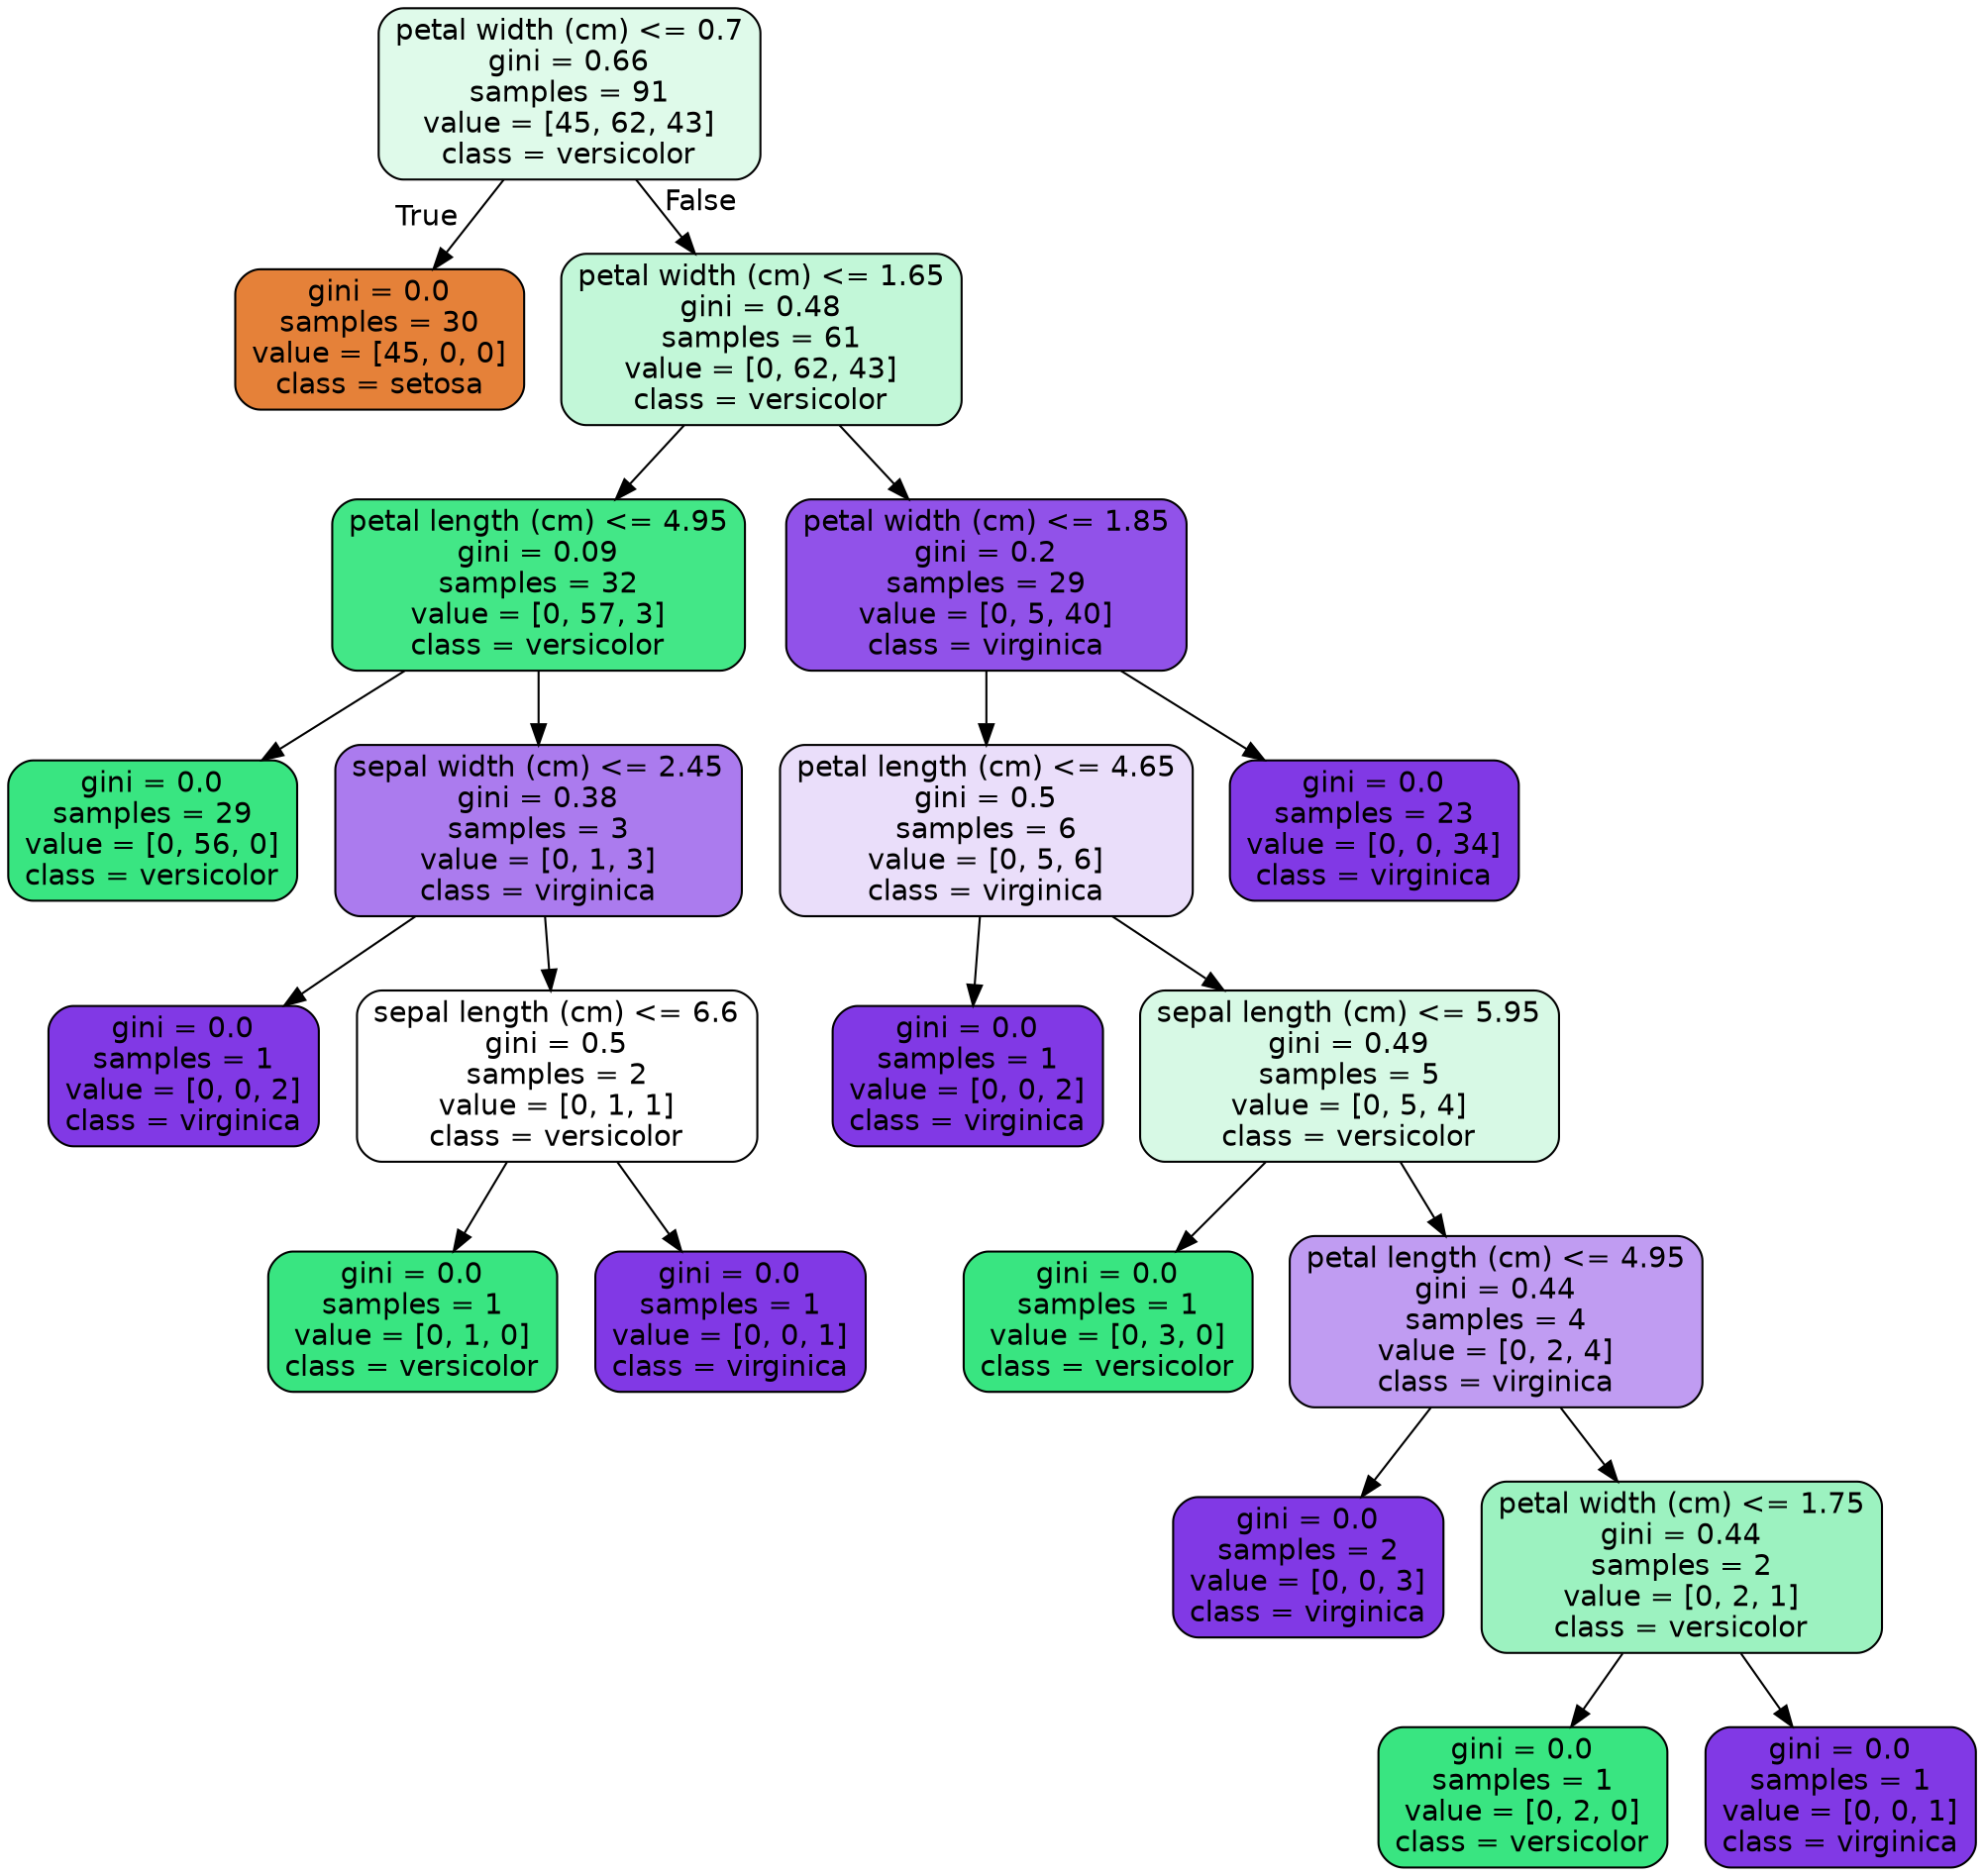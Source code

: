 digraph Tree {
node [shape=box, style="filled, rounded", color="black", fontname=helvetica] ;
edge [fontname=helvetica] ;
0 [label="petal width (cm) <= 0.7\ngini = 0.66\nsamples = 91\nvalue = [45, 62, 43]\nclass = versicolor", fillcolor="#39e58129"] ;
1 [label="gini = 0.0\nsamples = 30\nvalue = [45, 0, 0]\nclass = setosa", fillcolor="#e58139ff"] ;
0 -> 1 [labeldistance=2.5, labelangle=45, headlabel="True"] ;
2 [label="petal width (cm) <= 1.65\ngini = 0.48\nsamples = 61\nvalue = [0, 62, 43]\nclass = versicolor", fillcolor="#39e5814e"] ;
0 -> 2 [labeldistance=2.5, labelangle=-45, headlabel="False"] ;
3 [label="petal length (cm) <= 4.95\ngini = 0.09\nsamples = 32\nvalue = [0, 57, 3]\nclass = versicolor", fillcolor="#39e581f2"] ;
2 -> 3 ;
4 [label="gini = 0.0\nsamples = 29\nvalue = [0, 56, 0]\nclass = versicolor", fillcolor="#39e581ff"] ;
3 -> 4 ;
5 [label="sepal width (cm) <= 2.45\ngini = 0.38\nsamples = 3\nvalue = [0, 1, 3]\nclass = virginica", fillcolor="#8139e5aa"] ;
3 -> 5 ;
6 [label="gini = 0.0\nsamples = 1\nvalue = [0, 0, 2]\nclass = virginica", fillcolor="#8139e5ff"] ;
5 -> 6 ;
7 [label="sepal length (cm) <= 6.6\ngini = 0.5\nsamples = 2\nvalue = [0, 1, 1]\nclass = versicolor", fillcolor="#39e58100"] ;
5 -> 7 ;
8 [label="gini = 0.0\nsamples = 1\nvalue = [0, 1, 0]\nclass = versicolor", fillcolor="#39e581ff"] ;
7 -> 8 ;
9 [label="gini = 0.0\nsamples = 1\nvalue = [0, 0, 1]\nclass = virginica", fillcolor="#8139e5ff"] ;
7 -> 9 ;
10 [label="petal width (cm) <= 1.85\ngini = 0.2\nsamples = 29\nvalue = [0, 5, 40]\nclass = virginica", fillcolor="#8139e5df"] ;
2 -> 10 ;
11 [label="petal length (cm) <= 4.65\ngini = 0.5\nsamples = 6\nvalue = [0, 5, 6]\nclass = virginica", fillcolor="#8139e52a"] ;
10 -> 11 ;
12 [label="gini = 0.0\nsamples = 1\nvalue = [0, 0, 2]\nclass = virginica", fillcolor="#8139e5ff"] ;
11 -> 12 ;
13 [label="sepal length (cm) <= 5.95\ngini = 0.49\nsamples = 5\nvalue = [0, 5, 4]\nclass = versicolor", fillcolor="#39e58133"] ;
11 -> 13 ;
14 [label="gini = 0.0\nsamples = 1\nvalue = [0, 3, 0]\nclass = versicolor", fillcolor="#39e581ff"] ;
13 -> 14 ;
15 [label="petal length (cm) <= 4.95\ngini = 0.44\nsamples = 4\nvalue = [0, 2, 4]\nclass = virginica", fillcolor="#8139e57f"] ;
13 -> 15 ;
16 [label="gini = 0.0\nsamples = 2\nvalue = [0, 0, 3]\nclass = virginica", fillcolor="#8139e5ff"] ;
15 -> 16 ;
17 [label="petal width (cm) <= 1.75\ngini = 0.44\nsamples = 2\nvalue = [0, 2, 1]\nclass = versicolor", fillcolor="#39e5817f"] ;
15 -> 17 ;
18 [label="gini = 0.0\nsamples = 1\nvalue = [0, 2, 0]\nclass = versicolor", fillcolor="#39e581ff"] ;
17 -> 18 ;
19 [label="gini = 0.0\nsamples = 1\nvalue = [0, 0, 1]\nclass = virginica", fillcolor="#8139e5ff"] ;
17 -> 19 ;
20 [label="gini = 0.0\nsamples = 23\nvalue = [0, 0, 34]\nclass = virginica", fillcolor="#8139e5ff"] ;
10 -> 20 ;
}